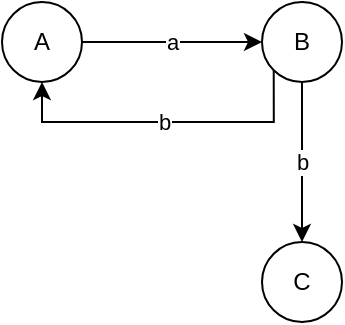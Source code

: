 <mxfile version="24.7.16">
  <diagram name="Sivu-1" id="ggbjfOj95FqudFDkk8cE">
    <mxGraphModel dx="581" dy="326" grid="1" gridSize="10" guides="1" tooltips="1" connect="1" arrows="1" fold="1" page="1" pageScale="1" pageWidth="827" pageHeight="1169" math="0" shadow="0">
      <root>
        <mxCell id="0" />
        <mxCell id="1" parent="0" />
        <mxCell id="AOhq4kajDDy-bIf-BOWg-4" value="a" style="edgeStyle=orthogonalEdgeStyle;rounded=0;orthogonalLoop=1;jettySize=auto;html=1;entryX=0;entryY=0.5;entryDx=0;entryDy=0;" edge="1" parent="1" source="AOhq4kajDDy-bIf-BOWg-1" target="AOhq4kajDDy-bIf-BOWg-2">
          <mxGeometry relative="1" as="geometry" />
        </mxCell>
        <mxCell id="AOhq4kajDDy-bIf-BOWg-1" value="A" style="ellipse;whiteSpace=wrap;html=1;" vertex="1" parent="1">
          <mxGeometry x="110" y="140" width="40" height="40" as="geometry" />
        </mxCell>
        <mxCell id="AOhq4kajDDy-bIf-BOWg-5" value="b" style="edgeStyle=orthogonalEdgeStyle;rounded=0;orthogonalLoop=1;jettySize=auto;html=1;entryX=0.5;entryY=0;entryDx=0;entryDy=0;" edge="1" parent="1" source="AOhq4kajDDy-bIf-BOWg-2" target="AOhq4kajDDy-bIf-BOWg-3">
          <mxGeometry relative="1" as="geometry" />
        </mxCell>
        <mxCell id="AOhq4kajDDy-bIf-BOWg-6" value="b" style="edgeStyle=orthogonalEdgeStyle;rounded=0;orthogonalLoop=1;jettySize=auto;html=1;exitX=0;exitY=1;exitDx=0;exitDy=0;" edge="1" parent="1" source="AOhq4kajDDy-bIf-BOWg-2" target="AOhq4kajDDy-bIf-BOWg-1">
          <mxGeometry relative="1" as="geometry">
            <Array as="points">
              <mxPoint x="246" y="200" />
              <mxPoint x="130" y="200" />
            </Array>
          </mxGeometry>
        </mxCell>
        <mxCell id="AOhq4kajDDy-bIf-BOWg-2" value="B" style="ellipse;whiteSpace=wrap;html=1;" vertex="1" parent="1">
          <mxGeometry x="240" y="140" width="40" height="40" as="geometry" />
        </mxCell>
        <mxCell id="AOhq4kajDDy-bIf-BOWg-3" value="C" style="ellipse;whiteSpace=wrap;html=1;" vertex="1" parent="1">
          <mxGeometry x="240" y="260" width="40" height="40" as="geometry" />
        </mxCell>
      </root>
    </mxGraphModel>
  </diagram>
</mxfile>
